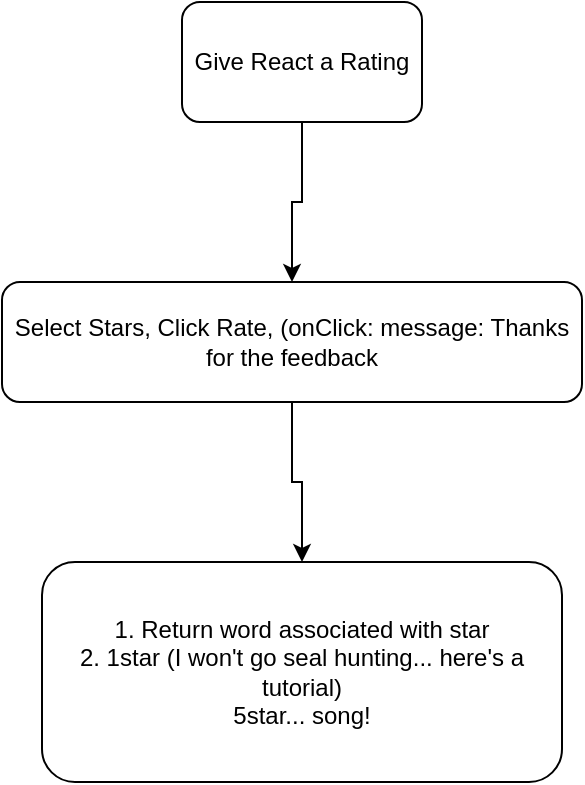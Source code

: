<mxfile>
    <diagram id="5zdes9spGFvfkyAAO7iv" name="Page-1">
        <mxGraphModel dx="463" dy="279" grid="1" gridSize="10" guides="1" tooltips="1" connect="1" arrows="1" fold="1" page="1" pageScale="1" pageWidth="850" pageHeight="1100" math="0" shadow="0">
            <root>
                <mxCell id="0"/>
                <mxCell id="1" parent="0"/>
                <mxCell id="4" value="" style="edgeStyle=orthogonalEdgeStyle;rounded=0;orthogonalLoop=1;jettySize=auto;html=1;" edge="1" parent="1" source="2" target="3">
                    <mxGeometry relative="1" as="geometry"/>
                </mxCell>
                <mxCell id="2" value="Give React a Rating" style="rounded=1;whiteSpace=wrap;html=1;" vertex="1" parent="1">
                    <mxGeometry x="180" y="40" width="120" height="60" as="geometry"/>
                </mxCell>
                <mxCell id="6" value="" style="edgeStyle=orthogonalEdgeStyle;rounded=0;orthogonalLoop=1;jettySize=auto;html=1;" edge="1" parent="1" source="3" target="5">
                    <mxGeometry relative="1" as="geometry"/>
                </mxCell>
                <mxCell id="3" value="Select Stars, Click Rate, (onClick: message: Thanks for the feedback" style="whiteSpace=wrap;html=1;rounded=1;" vertex="1" parent="1">
                    <mxGeometry x="90" y="180" width="290" height="60" as="geometry"/>
                </mxCell>
                <mxCell id="5" value="1. Return word associated with star&lt;br&gt;2. 1star (I won't go seal hunting... here's a tutorial)&lt;br&gt;5star... song!" style="whiteSpace=wrap;html=1;rounded=1;" vertex="1" parent="1">
                    <mxGeometry x="110" y="320" width="260" height="110" as="geometry"/>
                </mxCell>
            </root>
        </mxGraphModel>
    </diagram>
</mxfile>